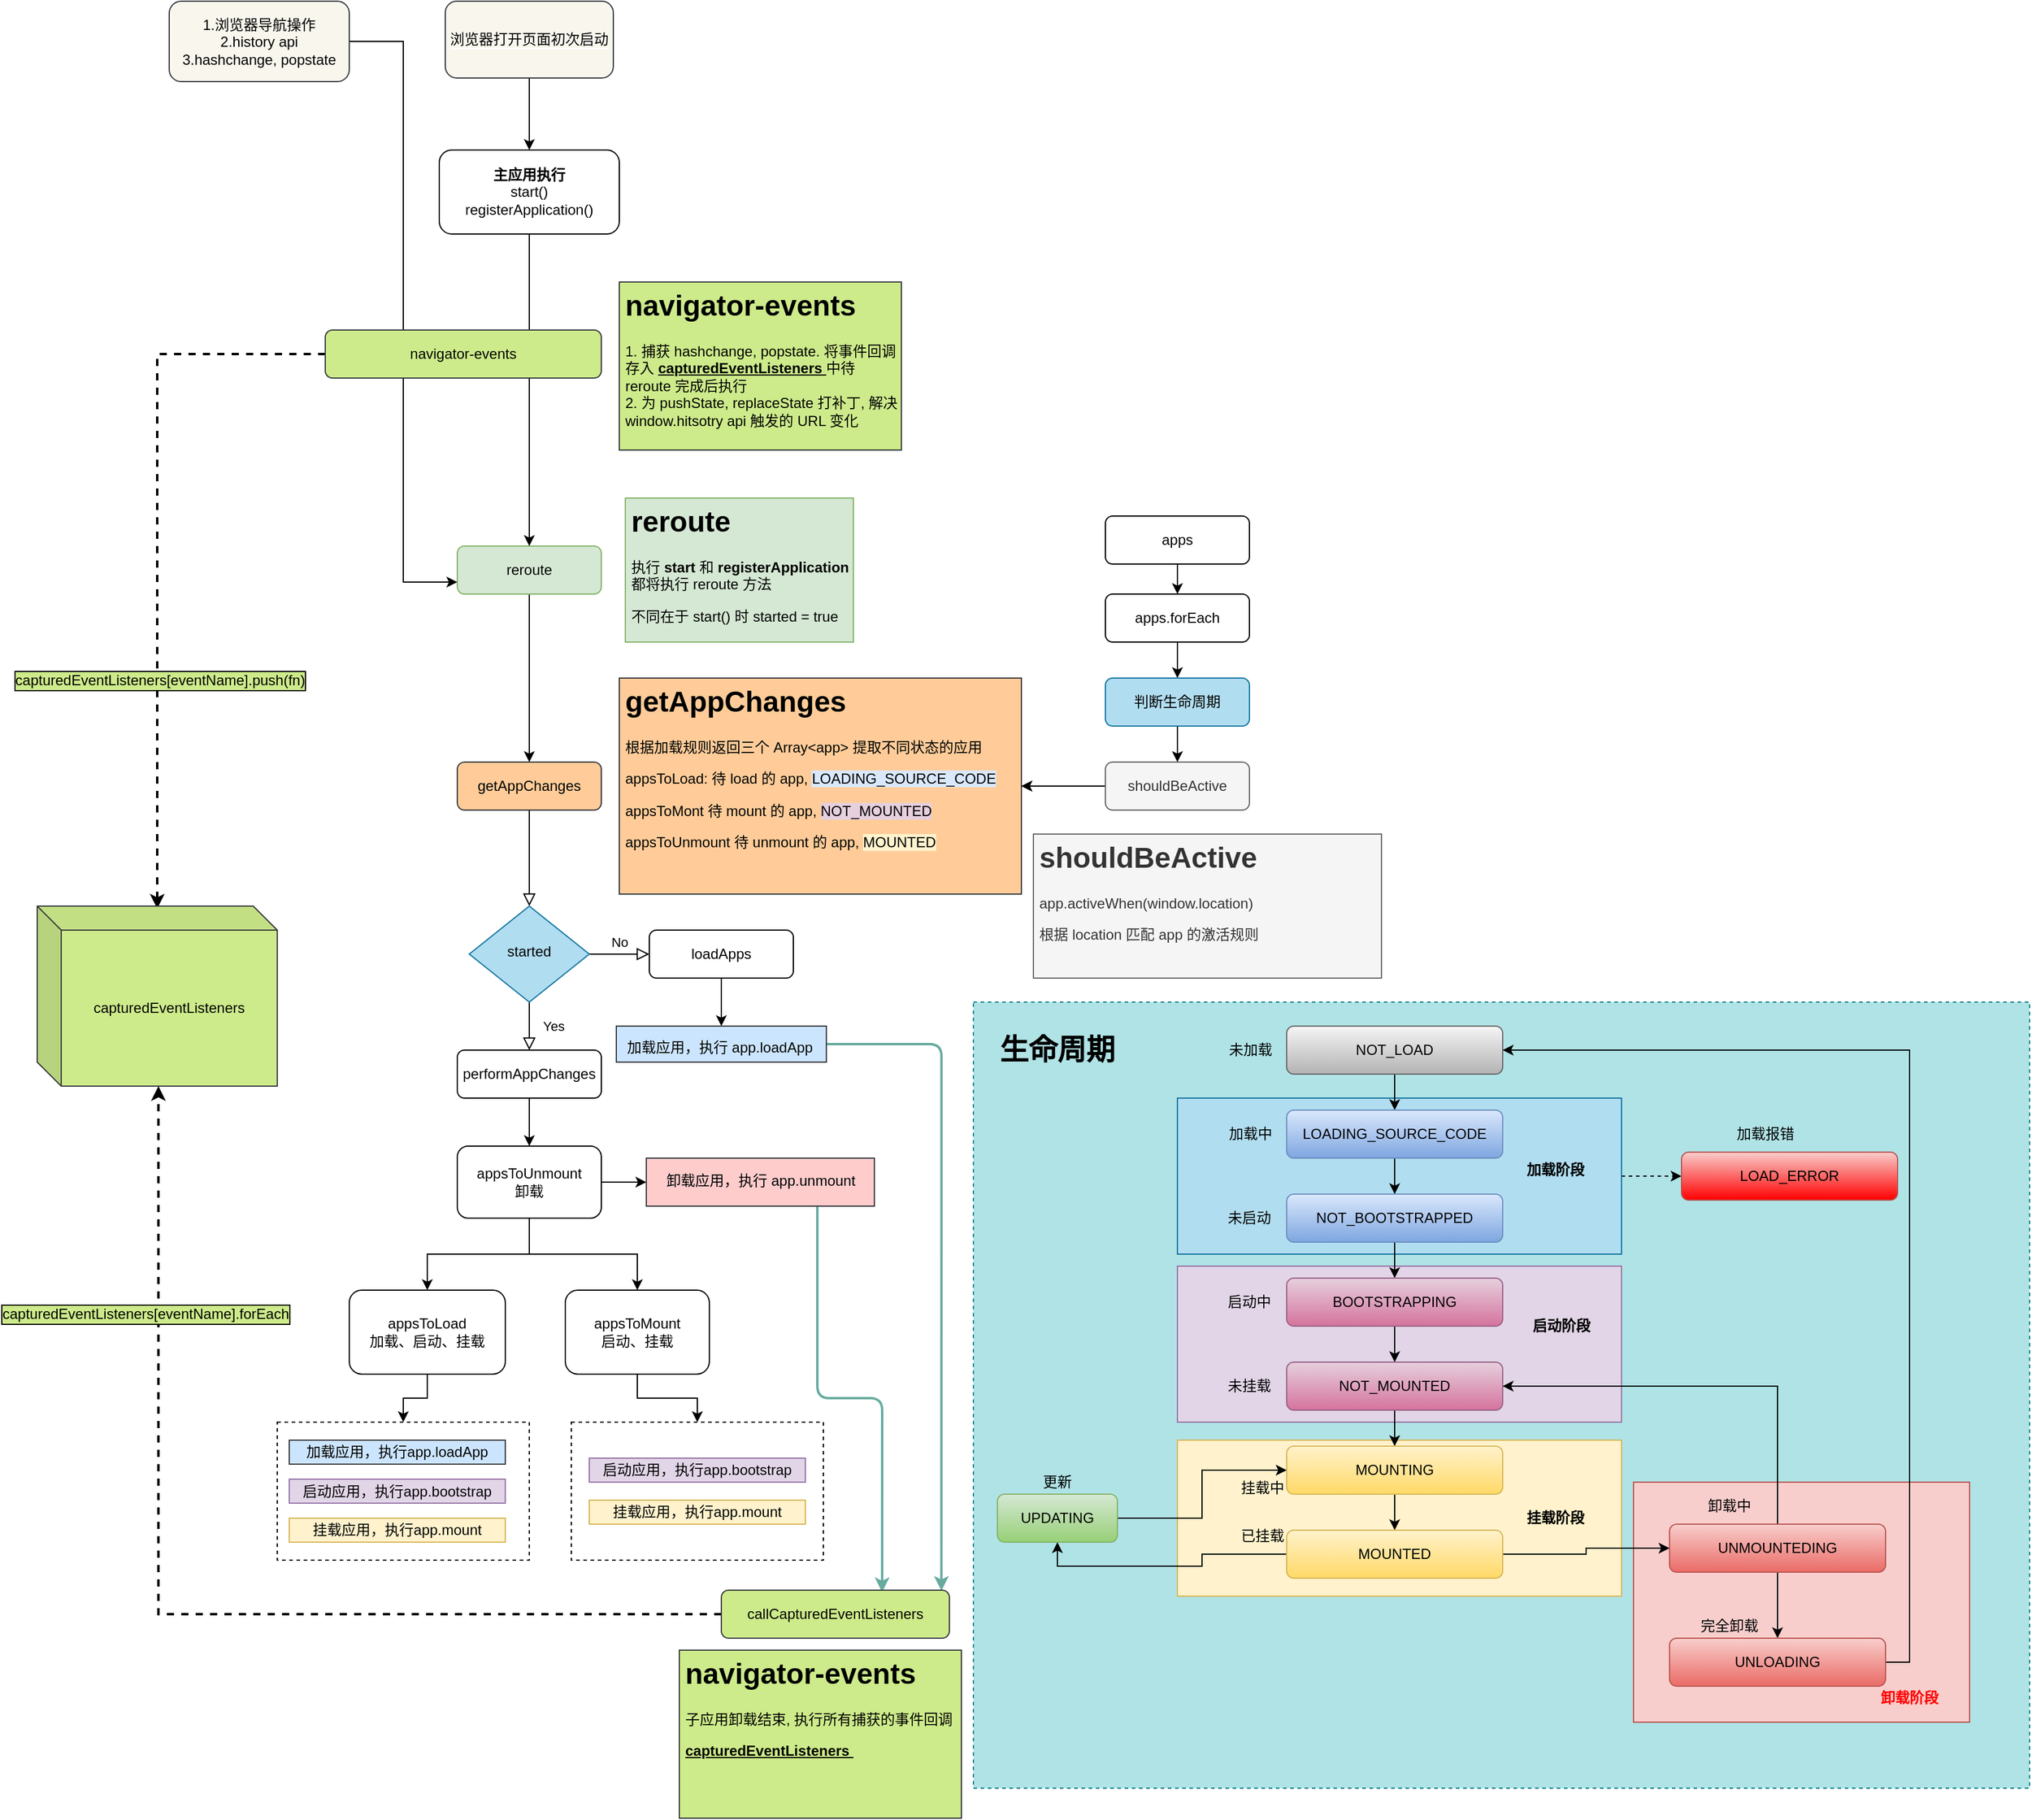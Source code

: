 <mxfile version="14.2.7" type="github">
  <diagram id="C5RBs43oDa-KdzZeNtuy" name="Page-1">
    <mxGraphModel dx="2605" dy="2122" grid="1" gridSize="10" guides="1" tooltips="1" connect="1" arrows="1" fold="1" page="1" pageScale="1" pageWidth="827" pageHeight="1169" math="0" shadow="0">
      <root>
        <mxCell id="WIyWlLk6GJQsqaUBKTNV-0" />
        <mxCell id="WIyWlLk6GJQsqaUBKTNV-1" parent="WIyWlLk6GJQsqaUBKTNV-0" />
        <mxCell id="CSW-Kpyo8-qw9y4_yese-203" value="" style="rounded=0;whiteSpace=wrap;html=1;dashed=1;labelBackgroundColor=#CDEB8B;fillColor=#b0e3e6;fontSize=12;align=center;strokeColor=#0e8088;" vertex="1" parent="WIyWlLk6GJQsqaUBKTNV-1">
          <mxGeometry x="590" y="250" width="880" height="655" as="geometry" />
        </mxCell>
        <mxCell id="WIyWlLk6GJQsqaUBKTNV-2" value="" style="rounded=0;html=1;jettySize=auto;orthogonalLoop=1;fontSize=11;endArrow=block;endFill=0;endSize=8;strokeWidth=1;shadow=0;labelBackgroundColor=none;edgeStyle=orthogonalEdgeStyle;" parent="WIyWlLk6GJQsqaUBKTNV-1" source="WIyWlLk6GJQsqaUBKTNV-3" target="WIyWlLk6GJQsqaUBKTNV-6" edge="1">
          <mxGeometry relative="1" as="geometry" />
        </mxCell>
        <mxCell id="WIyWlLk6GJQsqaUBKTNV-3" value="getAppChanges" style="rounded=1;whiteSpace=wrap;html=1;fontSize=12;glass=0;strokeWidth=1;shadow=0;fillColor=#ffcc99;strokeColor=#36393d;" parent="WIyWlLk6GJQsqaUBKTNV-1" vertex="1">
          <mxGeometry x="160" y="50" width="120" height="40" as="geometry" />
        </mxCell>
        <mxCell id="WIyWlLk6GJQsqaUBKTNV-4" value="Yes" style="rounded=0;html=1;jettySize=auto;orthogonalLoop=1;fontSize=11;endArrow=block;endFill=0;endSize=8;strokeWidth=1;shadow=0;labelBackgroundColor=none;edgeStyle=orthogonalEdgeStyle;" parent="WIyWlLk6GJQsqaUBKTNV-1" source="WIyWlLk6GJQsqaUBKTNV-6" edge="1">
          <mxGeometry y="20" relative="1" as="geometry">
            <mxPoint as="offset" />
            <mxPoint x="220" y="290" as="targetPoint" />
          </mxGeometry>
        </mxCell>
        <mxCell id="WIyWlLk6GJQsqaUBKTNV-5" value="No" style="edgeStyle=orthogonalEdgeStyle;rounded=0;html=1;jettySize=auto;orthogonalLoop=1;fontSize=11;endArrow=block;endFill=0;endSize=8;strokeWidth=1;shadow=0;labelBackgroundColor=none;" parent="WIyWlLk6GJQsqaUBKTNV-1" source="WIyWlLk6GJQsqaUBKTNV-6" target="WIyWlLk6GJQsqaUBKTNV-7" edge="1">
          <mxGeometry y="10" relative="1" as="geometry">
            <mxPoint as="offset" />
          </mxGeometry>
        </mxCell>
        <mxCell id="WIyWlLk6GJQsqaUBKTNV-6" value="started" style="rhombus;whiteSpace=wrap;html=1;shadow=0;fontFamily=Helvetica;fontSize=12;align=center;strokeWidth=1;spacing=6;spacingTop=-4;fillColor=#b1ddf0;strokeColor=#10739e;" parent="WIyWlLk6GJQsqaUBKTNV-1" vertex="1">
          <mxGeometry x="170" y="170" width="100" height="80" as="geometry" />
        </mxCell>
        <mxCell id="CSW-Kpyo8-qw9y4_yese-50" style="edgeStyle=orthogonalEdgeStyle;rounded=0;orthogonalLoop=1;jettySize=auto;html=1;" edge="1" parent="WIyWlLk6GJQsqaUBKTNV-1" source="WIyWlLk6GJQsqaUBKTNV-7" target="CSW-Kpyo8-qw9y4_yese-36">
          <mxGeometry relative="1" as="geometry" />
        </mxCell>
        <mxCell id="WIyWlLk6GJQsqaUBKTNV-7" value="loadApps" style="rounded=1;whiteSpace=wrap;html=1;fontSize=12;glass=0;strokeWidth=1;shadow=0;" parent="WIyWlLk6GJQsqaUBKTNV-1" vertex="1">
          <mxGeometry x="320" y="190" width="120" height="40" as="geometry" />
        </mxCell>
        <mxCell id="CSW-Kpyo8-qw9y4_yese-41" style="edgeStyle=orthogonalEdgeStyle;rounded=0;orthogonalLoop=1;jettySize=auto;html=1;entryX=0.5;entryY=0;entryDx=0;entryDy=0;" edge="1" parent="WIyWlLk6GJQsqaUBKTNV-1" source="WIyWlLk6GJQsqaUBKTNV-12" target="CSW-Kpyo8-qw9y4_yese-38">
          <mxGeometry relative="1" as="geometry" />
        </mxCell>
        <mxCell id="WIyWlLk6GJQsqaUBKTNV-12" value="performAppChanges" style="rounded=1;whiteSpace=wrap;html=1;fontSize=12;glass=0;strokeWidth=1;shadow=0;" parent="WIyWlLk6GJQsqaUBKTNV-1" vertex="1">
          <mxGeometry x="160" y="290" width="120" height="40" as="geometry" />
        </mxCell>
        <mxCell id="CSW-Kpyo8-qw9y4_yese-1" style="edgeStyle=orthogonalEdgeStyle;rounded=0;orthogonalLoop=1;jettySize=auto;html=1;entryX=0.5;entryY=0;entryDx=0;entryDy=0;" edge="1" parent="WIyWlLk6GJQsqaUBKTNV-1" source="CSW-Kpyo8-qw9y4_yese-0" target="WIyWlLk6GJQsqaUBKTNV-3">
          <mxGeometry relative="1" as="geometry" />
        </mxCell>
        <mxCell id="CSW-Kpyo8-qw9y4_yese-0" value="reroute" style="rounded=1;whiteSpace=wrap;html=1;fontSize=12;glass=0;strokeWidth=1;shadow=0;fillColor=#d5e8d4;strokeColor=#82b366;" vertex="1" parent="WIyWlLk6GJQsqaUBKTNV-1">
          <mxGeometry x="160" y="-130" width="120" height="40" as="geometry" />
        </mxCell>
        <mxCell id="CSW-Kpyo8-qw9y4_yese-4" style="edgeStyle=orthogonalEdgeStyle;rounded=0;orthogonalLoop=1;jettySize=auto;html=1;entryX=0.5;entryY=0;entryDx=0;entryDy=0;" edge="1" parent="WIyWlLk6GJQsqaUBKTNV-1" source="CSW-Kpyo8-qw9y4_yese-3" target="CSW-Kpyo8-qw9y4_yese-0">
          <mxGeometry relative="1" as="geometry" />
        </mxCell>
        <mxCell id="CSW-Kpyo8-qw9y4_yese-3" value="&lt;b&gt;主应用执行&lt;br&gt;&lt;/b&gt;start()&lt;br&gt;registerApplication()" style="rounded=1;whiteSpace=wrap;html=1;fontSize=12;glass=0;strokeWidth=1;shadow=0;" vertex="1" parent="WIyWlLk6GJQsqaUBKTNV-1">
          <mxGeometry x="145" y="-460" width="150" height="70" as="geometry" />
        </mxCell>
        <mxCell id="CSW-Kpyo8-qw9y4_yese-5" value="&lt;h1&gt;reroute&lt;/h1&gt;&lt;p&gt;执行 &lt;b&gt;start &lt;/b&gt;和 &lt;b&gt;registerApplication&lt;/b&gt;&lt;br&gt;都将执行 reroute 方法&lt;/p&gt;&lt;p&gt;不同在于 start() 时 started = true&lt;/p&gt;" style="text;html=1;strokeColor=#82b366;fillColor=#d5e8d4;spacing=5;spacingTop=-20;whiteSpace=wrap;overflow=hidden;rounded=0;" vertex="1" parent="WIyWlLk6GJQsqaUBKTNV-1">
          <mxGeometry x="300" y="-170" width="190" height="120" as="geometry" />
        </mxCell>
        <mxCell id="CSW-Kpyo8-qw9y4_yese-6" value="&lt;h1&gt;getAppChanges&lt;/h1&gt;&lt;p&gt;根据加载规则返回三个 Array&amp;lt;app&amp;gt; 提取不同状态的应用&lt;/p&gt;&lt;p&gt;appsToLoad: 待 load 的 app, &lt;span style=&quot;background-color: rgb(218 , 232 , 252)&quot;&gt;LOADING_SOURCE_CODE&lt;/span&gt;&lt;/p&gt;&lt;p&gt;appsToMont 待 mount 的 app, &lt;span style=&quot;background-color: rgb(230 , 208 , 222)&quot;&gt;NOT_MOUNTED&lt;/span&gt;&lt;/p&gt;&lt;p&gt;appsToUnmount 待 unmount 的 app, &lt;span style=&quot;background-color: rgb(255 , 242 , 204)&quot;&gt;MOUNTED&lt;/span&gt;&lt;/p&gt;&lt;p&gt;&lt;br&gt;&lt;/p&gt;" style="text;html=1;strokeColor=#36393d;fillColor=#ffcc99;spacing=5;spacingTop=-20;whiteSpace=wrap;overflow=hidden;rounded=0;" vertex="1" parent="WIyWlLk6GJQsqaUBKTNV-1">
          <mxGeometry x="295" y="-20" width="335" height="180" as="geometry" />
        </mxCell>
        <mxCell id="CSW-Kpyo8-qw9y4_yese-24" style="edgeStyle=orthogonalEdgeStyle;rounded=0;orthogonalLoop=1;jettySize=auto;html=1;entryX=1;entryY=0.5;entryDx=0;entryDy=0;" edge="1" parent="WIyWlLk6GJQsqaUBKTNV-1" source="CSW-Kpyo8-qw9y4_yese-17" target="CSW-Kpyo8-qw9y4_yese-6">
          <mxGeometry relative="1" as="geometry" />
        </mxCell>
        <mxCell id="CSW-Kpyo8-qw9y4_yese-26" style="edgeStyle=orthogonalEdgeStyle;rounded=0;orthogonalLoop=1;jettySize=auto;html=1;" edge="1" parent="WIyWlLk6GJQsqaUBKTNV-1" source="CSW-Kpyo8-qw9y4_yese-17" target="CSW-Kpyo8-qw9y4_yese-6">
          <mxGeometry relative="1" as="geometry" />
        </mxCell>
        <mxCell id="CSW-Kpyo8-qw9y4_yese-17" value="shouldBeActive" style="rounded=1;whiteSpace=wrap;html=1;fontSize=12;glass=0;strokeWidth=1;shadow=0;fillColor=#f5f5f5;strokeColor=#666666;fontColor=#333333;" vertex="1" parent="WIyWlLk6GJQsqaUBKTNV-1">
          <mxGeometry x="700" y="50" width="120" height="40" as="geometry" />
        </mxCell>
        <mxCell id="CSW-Kpyo8-qw9y4_yese-28" style="edgeStyle=orthogonalEdgeStyle;rounded=0;orthogonalLoop=1;jettySize=auto;html=1;" edge="1" parent="WIyWlLk6GJQsqaUBKTNV-1" source="CSW-Kpyo8-qw9y4_yese-18" target="CSW-Kpyo8-qw9y4_yese-27">
          <mxGeometry relative="1" as="geometry" />
        </mxCell>
        <mxCell id="CSW-Kpyo8-qw9y4_yese-18" value="apps.forEach" style="rounded=1;whiteSpace=wrap;html=1;fontSize=12;glass=0;strokeWidth=1;shadow=0;" vertex="1" parent="WIyWlLk6GJQsqaUBKTNV-1">
          <mxGeometry x="700" y="-90" width="120" height="40" as="geometry" />
        </mxCell>
        <mxCell id="CSW-Kpyo8-qw9y4_yese-20" style="edgeStyle=orthogonalEdgeStyle;rounded=0;orthogonalLoop=1;jettySize=auto;html=1;" edge="1" parent="WIyWlLk6GJQsqaUBKTNV-1" source="CSW-Kpyo8-qw9y4_yese-19" target="CSW-Kpyo8-qw9y4_yese-18">
          <mxGeometry relative="1" as="geometry" />
        </mxCell>
        <mxCell id="CSW-Kpyo8-qw9y4_yese-19" value="apps" style="rounded=1;whiteSpace=wrap;html=1;fontSize=12;glass=0;strokeWidth=1;shadow=0;" vertex="1" parent="WIyWlLk6GJQsqaUBKTNV-1">
          <mxGeometry x="700" y="-155" width="120" height="40" as="geometry" />
        </mxCell>
        <mxCell id="CSW-Kpyo8-qw9y4_yese-25" value="&lt;h1&gt;shouldBeActive&lt;/h1&gt;&lt;p&gt;app.activeWhen(window.location)&lt;/p&gt;&lt;p&gt;根据 location 匹配 app 的激活规则&lt;/p&gt;" style="text;html=1;strokeColor=#666666;fillColor=#f5f5f5;spacing=5;spacingTop=-20;whiteSpace=wrap;overflow=hidden;rounded=0;fontColor=#333333;" vertex="1" parent="WIyWlLk6GJQsqaUBKTNV-1">
          <mxGeometry x="640" y="110" width="290" height="120" as="geometry" />
        </mxCell>
        <mxCell id="CSW-Kpyo8-qw9y4_yese-29" style="edgeStyle=orthogonalEdgeStyle;rounded=0;orthogonalLoop=1;jettySize=auto;html=1;entryX=0.5;entryY=0;entryDx=0;entryDy=0;" edge="1" parent="WIyWlLk6GJQsqaUBKTNV-1" source="CSW-Kpyo8-qw9y4_yese-27" target="CSW-Kpyo8-qw9y4_yese-17">
          <mxGeometry relative="1" as="geometry" />
        </mxCell>
        <mxCell id="CSW-Kpyo8-qw9y4_yese-27" value="判断生命周期" style="rounded=1;whiteSpace=wrap;html=1;fontSize=12;glass=0;strokeWidth=1;shadow=0;fillColor=#b1ddf0;strokeColor=#10739e;" vertex="1" parent="WIyWlLk6GJQsqaUBKTNV-1">
          <mxGeometry x="700" y="-20" width="120" height="40" as="geometry" />
        </mxCell>
        <mxCell id="CSW-Kpyo8-qw9y4_yese-215" style="edgeStyle=orthogonalEdgeStyle;rounded=1;orthogonalLoop=1;jettySize=auto;html=1;exitX=1;exitY=0.5;exitDx=0;exitDy=0;entryX=0.965;entryY=0.014;entryDx=0;entryDy=0;entryPerimeter=0;startArrow=none;startFill=0;strokeColor=#67AB9F;strokeWidth=2;fontSize=24;fontColor=#000000;" edge="1" parent="WIyWlLk6GJQsqaUBKTNV-1" source="CSW-Kpyo8-qw9y4_yese-36" target="CSW-Kpyo8-qw9y4_yese-126">
          <mxGeometry relative="1" as="geometry" />
        </mxCell>
        <mxCell id="CSW-Kpyo8-qw9y4_yese-36" value="加载应用，执行 app.loadApp &lt;br&gt;" style="text;strokeColor=#36393d;spacing=5;spacingTop=-20;overflow=hidden;rounded=0;verticalAlign=bottom;align=center;html=1;whiteSpace=wrap;labelBorderColor=none;fillColor=#cce5ff;" vertex="1" parent="WIyWlLk6GJQsqaUBKTNV-1">
          <mxGeometry x="292.5" y="270" width="175" height="30" as="geometry" />
        </mxCell>
        <mxCell id="CSW-Kpyo8-qw9y4_yese-42" style="edgeStyle=orthogonalEdgeStyle;rounded=0;orthogonalLoop=1;jettySize=auto;html=1;entryX=0.5;entryY=0;entryDx=0;entryDy=0;" edge="1" parent="WIyWlLk6GJQsqaUBKTNV-1" source="CSW-Kpyo8-qw9y4_yese-38" target="CSW-Kpyo8-qw9y4_yese-39">
          <mxGeometry relative="1" as="geometry" />
        </mxCell>
        <mxCell id="CSW-Kpyo8-qw9y4_yese-45" style="edgeStyle=orthogonalEdgeStyle;rounded=0;orthogonalLoop=1;jettySize=auto;html=1;entryX=0.5;entryY=0;entryDx=0;entryDy=0;" edge="1" parent="WIyWlLk6GJQsqaUBKTNV-1" source="CSW-Kpyo8-qw9y4_yese-38" target="CSW-Kpyo8-qw9y4_yese-40">
          <mxGeometry relative="1" as="geometry" />
        </mxCell>
        <mxCell id="CSW-Kpyo8-qw9y4_yese-53" style="edgeStyle=orthogonalEdgeStyle;rounded=0;orthogonalLoop=1;jettySize=auto;html=1;entryX=0;entryY=0.5;entryDx=0;entryDy=0;" edge="1" parent="WIyWlLk6GJQsqaUBKTNV-1" source="CSW-Kpyo8-qw9y4_yese-38" target="CSW-Kpyo8-qw9y4_yese-52">
          <mxGeometry relative="1" as="geometry" />
        </mxCell>
        <mxCell id="CSW-Kpyo8-qw9y4_yese-38" value="appsToUnmount&lt;br&gt;卸载" style="rounded=1;whiteSpace=wrap;html=1;fontSize=12;glass=0;strokeWidth=1;shadow=0;" vertex="1" parent="WIyWlLk6GJQsqaUBKTNV-1">
          <mxGeometry x="160" y="370" width="120" height="60" as="geometry" />
        </mxCell>
        <mxCell id="CSW-Kpyo8-qw9y4_yese-48" style="edgeStyle=orthogonalEdgeStyle;rounded=0;orthogonalLoop=1;jettySize=auto;html=1;entryX=0.5;entryY=0;entryDx=0;entryDy=0;" edge="1" parent="WIyWlLk6GJQsqaUBKTNV-1" source="CSW-Kpyo8-qw9y4_yese-39" target="CSW-Kpyo8-qw9y4_yese-46">
          <mxGeometry relative="1" as="geometry" />
        </mxCell>
        <mxCell id="CSW-Kpyo8-qw9y4_yese-39" value="appsToLoad &lt;br&gt;加载、启动、挂载" style="rounded=1;whiteSpace=wrap;html=1;fontSize=12;glass=0;strokeWidth=1;shadow=0;" vertex="1" parent="WIyWlLk6GJQsqaUBKTNV-1">
          <mxGeometry x="70" y="490" width="130" height="70" as="geometry" />
        </mxCell>
        <mxCell id="CSW-Kpyo8-qw9y4_yese-49" style="edgeStyle=orthogonalEdgeStyle;rounded=0;orthogonalLoop=1;jettySize=auto;html=1;entryX=0.5;entryY=0;entryDx=0;entryDy=0;" edge="1" parent="WIyWlLk6GJQsqaUBKTNV-1" source="CSW-Kpyo8-qw9y4_yese-40" target="CSW-Kpyo8-qw9y4_yese-47">
          <mxGeometry relative="1" as="geometry" />
        </mxCell>
        <mxCell id="CSW-Kpyo8-qw9y4_yese-40" value="appsToMount&lt;br&gt;启动、挂载" style="rounded=1;whiteSpace=wrap;html=1;fontSize=12;glass=0;strokeWidth=1;shadow=0;" vertex="1" parent="WIyWlLk6GJQsqaUBKTNV-1">
          <mxGeometry x="250" y="490" width="120" height="70" as="geometry" />
        </mxCell>
        <mxCell id="CSW-Kpyo8-qw9y4_yese-46" value="" style="rounded=0;whiteSpace=wrap;html=1;align=center;dashed=1;" vertex="1" parent="WIyWlLk6GJQsqaUBKTNV-1">
          <mxGeometry x="10" y="600" width="210" height="115" as="geometry" />
        </mxCell>
        <mxCell id="CSW-Kpyo8-qw9y4_yese-47" value="&lt;br&gt;" style="rounded=0;whiteSpace=wrap;html=1;align=center;dashed=1;" vertex="1" parent="WIyWlLk6GJQsqaUBKTNV-1">
          <mxGeometry x="255" y="600" width="210" height="115" as="geometry" />
        </mxCell>
        <mxCell id="CSW-Kpyo8-qw9y4_yese-216" style="edgeStyle=orthogonalEdgeStyle;rounded=1;orthogonalLoop=1;jettySize=auto;html=1;exitX=0.75;exitY=1;exitDx=0;exitDy=0;entryX=0.705;entryY=0.041;entryDx=0;entryDy=0;entryPerimeter=0;startArrow=none;startFill=0;strokeColor=#67AB9F;strokeWidth=2;fontSize=24;fontColor=#000000;" edge="1" parent="WIyWlLk6GJQsqaUBKTNV-1" source="CSW-Kpyo8-qw9y4_yese-52" target="CSW-Kpyo8-qw9y4_yese-126">
          <mxGeometry relative="1" as="geometry" />
        </mxCell>
        <mxCell id="CSW-Kpyo8-qw9y4_yese-52" value="&lt;h1&gt;&lt;span style=&quot;font-size: 12px ; font-weight: normal&quot;&gt;卸载应用，执行 app.unmount&lt;/span&gt;&lt;/h1&gt;" style="text;html=1;strokeColor=#36393d;fillColor=#ffcccc;spacing=5;spacingTop=-20;whiteSpace=wrap;overflow=hidden;rounded=0;verticalAlign=bottom;align=center;" vertex="1" parent="WIyWlLk6GJQsqaUBKTNV-1">
          <mxGeometry x="317.5" y="380" width="190" height="40" as="geometry" />
        </mxCell>
        <mxCell id="CSW-Kpyo8-qw9y4_yese-125" value="&lt;h1&gt;navigator-events&lt;/h1&gt;&lt;p&gt;1. 捕获 hashchange, popstate. 将事件回调存入 &lt;b&gt;&lt;u&gt;capturedEventListeners &lt;/u&gt;&lt;/b&gt;中待 reroute 完成后执行&lt;br&gt;2. 为 pushState, replaceState 打补丁, 解决 window.hitsotry api 触发的 URL 变化&lt;/p&gt;" style="text;html=1;strokeColor=#36393d;fillColor=#cdeb8b;spacing=5;spacingTop=-20;whiteSpace=wrap;overflow=hidden;rounded=0;" vertex="1" parent="WIyWlLk6GJQsqaUBKTNV-1">
          <mxGeometry x="295" y="-350" width="235" height="140" as="geometry" />
        </mxCell>
        <mxCell id="CSW-Kpyo8-qw9y4_yese-136" style="edgeStyle=orthogonalEdgeStyle;rounded=0;orthogonalLoop=1;jettySize=auto;html=1;entryX=0.505;entryY=1;entryDx=0;entryDy=0;entryPerimeter=0;fontColor=#FF9933;dashed=1;strokeWidth=2;" edge="1" parent="WIyWlLk6GJQsqaUBKTNV-1" source="CSW-Kpyo8-qw9y4_yese-126" target="CSW-Kpyo8-qw9y4_yese-134">
          <mxGeometry relative="1" as="geometry" />
        </mxCell>
        <mxCell id="CSW-Kpyo8-qw9y4_yese-141" value="forEach&amp;nbsp;" style="edgeLabel;html=1;align=center;verticalAlign=middle;resizable=0;points=[];noLabel=1;fontColor=none;" vertex="1" connectable="0" parent="CSW-Kpyo8-qw9y4_yese-136">
          <mxGeometry x="0.354" y="1" relative="1" as="geometry">
            <mxPoint as="offset" />
          </mxGeometry>
        </mxCell>
        <mxCell id="CSW-Kpyo8-qw9y4_yese-144" value="capturedEventListeners[eventName].forEach" style="edgeLabel;html=1;align=center;verticalAlign=middle;resizable=0;points=[];fontColor=none;fontSize=12;labelBackgroundColor=#CDEB8B;labelBorderColor=#000000;" vertex="1" connectable="0" parent="CSW-Kpyo8-qw9y4_yese-136">
          <mxGeometry x="0.409" y="-1" relative="1" as="geometry">
            <mxPoint x="-12.03" y="-78.47" as="offset" />
          </mxGeometry>
        </mxCell>
        <mxCell id="CSW-Kpyo8-qw9y4_yese-126" value="callCapturedEventListeners" style="rounded=1;whiteSpace=wrap;html=1;fontSize=12;glass=0;strokeWidth=1;shadow=0;fillColor=#cdeb8b;strokeColor=#36393d;" vertex="1" parent="WIyWlLk6GJQsqaUBKTNV-1">
          <mxGeometry x="380" y="740" width="190" height="40" as="geometry" />
        </mxCell>
        <mxCell id="CSW-Kpyo8-qw9y4_yese-133" style="edgeStyle=orthogonalEdgeStyle;rounded=0;orthogonalLoop=1;jettySize=auto;html=1;entryX=0.5;entryY=0;entryDx=0;entryDy=0;fontColor=#FF9933;" edge="1" parent="WIyWlLk6GJQsqaUBKTNV-1" source="CSW-Kpyo8-qw9y4_yese-129" target="CSW-Kpyo8-qw9y4_yese-3">
          <mxGeometry relative="1" as="geometry" />
        </mxCell>
        <mxCell id="CSW-Kpyo8-qw9y4_yese-129" value="&lt;font color=&quot;#000000&quot; style=&quot;background-color: rgb(249 , 247 , 237)&quot;&gt;浏览器打开页面初次启动&lt;/font&gt;" style="rounded=1;whiteSpace=wrap;html=1;labelBackgroundColor=#ffffff;align=center;fillColor=#f9f7ed;strokeColor=#36393d;" vertex="1" parent="WIyWlLk6GJQsqaUBKTNV-1">
          <mxGeometry x="150" y="-584" width="140" height="64" as="geometry" />
        </mxCell>
        <mxCell id="CSW-Kpyo8-qw9y4_yese-132" style="edgeStyle=orthogonalEdgeStyle;rounded=0;orthogonalLoop=1;jettySize=auto;html=1;entryX=0;entryY=0.75;entryDx=0;entryDy=0;fontColor=#FF9933;" edge="1" parent="WIyWlLk6GJQsqaUBKTNV-1" source="CSW-Kpyo8-qw9y4_yese-130" target="CSW-Kpyo8-qw9y4_yese-0">
          <mxGeometry relative="1" as="geometry" />
        </mxCell>
        <mxCell id="CSW-Kpyo8-qw9y4_yese-130" value="&lt;div style=&quot;&quot;&gt;&lt;span style=&quot;&quot;&gt;1.浏览器导航操作&lt;/span&gt;&lt;/div&gt;&lt;font color=&quot;#000000&quot;&gt;&lt;div style=&quot;&quot;&gt;&lt;span style=&quot;&quot;&gt;2.history api&lt;/span&gt;&lt;/div&gt;&lt;span style=&quot;&quot;&gt;&lt;div style=&quot;&quot;&gt;3.hashchange, popstate&lt;/div&gt;&lt;/span&gt;&lt;/font&gt;" style="rounded=1;whiteSpace=wrap;html=1;labelBackgroundColor=none;align=center;strokeColor=#36393d;fillColor=#F9F7ED;" vertex="1" parent="WIyWlLk6GJQsqaUBKTNV-1">
          <mxGeometry x="-80" y="-584" width="150" height="67" as="geometry" />
        </mxCell>
        <mxCell id="CSW-Kpyo8-qw9y4_yese-131" value="&lt;h1&gt;navigator-events&lt;/h1&gt;&lt;p&gt;子应用卸载&lt;span&gt;结束, 执行所有捕获的事件回调&lt;/span&gt;&lt;/p&gt;&lt;u style=&quot;font-weight: bold&quot;&gt;capturedEventListeners&amp;nbsp;&lt;/u&gt;" style="text;html=1;strokeColor=#36393d;fillColor=#cdeb8b;spacing=5;spacingTop=-20;whiteSpace=wrap;overflow=hidden;rounded=0;" vertex="1" parent="WIyWlLk6GJQsqaUBKTNV-1">
          <mxGeometry x="345" y="790" width="235" height="140" as="geometry" />
        </mxCell>
        <mxCell id="CSW-Kpyo8-qw9y4_yese-135" style="edgeStyle=orthogonalEdgeStyle;rounded=0;orthogonalLoop=1;jettySize=auto;html=1;entryX=0.5;entryY=0.014;entryDx=0;entryDy=0;entryPerimeter=0;fontColor=#FF9933;dashed=1;strokeWidth=2;" edge="1" parent="WIyWlLk6GJQsqaUBKTNV-1" source="CSW-Kpyo8-qw9y4_yese-123" target="CSW-Kpyo8-qw9y4_yese-134">
          <mxGeometry relative="1" as="geometry" />
        </mxCell>
        <mxCell id="CSW-Kpyo8-qw9y4_yese-145" value="capturedEventListeners[eventName].push(fn)" style="edgeLabel;html=1;align=center;verticalAlign=middle;resizable=0;points=[];fontColor=none;fontSize=12;labelBackgroundColor=#CDEB8B;labelBorderColor=#000000;" vertex="1" connectable="0" parent="CSW-Kpyo8-qw9y4_yese-135">
          <mxGeometry x="0.368" y="2" relative="1" as="geometry">
            <mxPoint as="offset" />
          </mxGeometry>
        </mxCell>
        <mxCell id="CSW-Kpyo8-qw9y4_yese-123" value="navigator-events" style="rounded=1;whiteSpace=wrap;html=1;fontSize=12;glass=0;strokeWidth=1;shadow=0;fillColor=#cdeb8b;strokeColor=#36393d;" vertex="1" parent="WIyWlLk6GJQsqaUBKTNV-1">
          <mxGeometry x="50" y="-310" width="230" height="40" as="geometry" />
        </mxCell>
        <mxCell id="CSW-Kpyo8-qw9y4_yese-134" value="capturedEventListeners" style="shape=cube;whiteSpace=wrap;html=1;boundedLbl=1;backgroundOutline=1;darkOpacity=0.05;darkOpacity2=0.1;labelBackgroundColor=none;align=center;fillColor=#cdeb8b;strokeColor=#36393d;" vertex="1" parent="WIyWlLk6GJQsqaUBKTNV-1">
          <mxGeometry x="-190" y="170" width="200" height="150" as="geometry" />
        </mxCell>
        <mxCell id="CSW-Kpyo8-qw9y4_yese-147" value="" style="rounded=0;whiteSpace=wrap;html=1;align=left;fillColor=#f8cecc;strokeColor=#b85450;" vertex="1" parent="WIyWlLk6GJQsqaUBKTNV-1">
          <mxGeometry x="1140" y="650" width="280" height="200" as="geometry" />
        </mxCell>
        <mxCell id="CSW-Kpyo8-qw9y4_yese-148" value="" style="rounded=0;whiteSpace=wrap;html=1;align=left;fillColor=#fff2cc;strokeColor=#d6b656;" vertex="1" parent="WIyWlLk6GJQsqaUBKTNV-1">
          <mxGeometry x="760" y="615" width="370" height="130" as="geometry" />
        </mxCell>
        <mxCell id="CSW-Kpyo8-qw9y4_yese-149" value="" style="rounded=0;whiteSpace=wrap;html=1;align=left;fillColor=#e1d5e7;strokeColor=#9673a6;" vertex="1" parent="WIyWlLk6GJQsqaUBKTNV-1">
          <mxGeometry x="760" y="470" width="370" height="130" as="geometry" />
        </mxCell>
        <mxCell id="CSW-Kpyo8-qw9y4_yese-150" style="edgeStyle=orthogonalEdgeStyle;rounded=0;orthogonalLoop=1;jettySize=auto;html=1;exitX=1;exitY=0.5;exitDx=0;exitDy=0;dashed=1;" edge="1" parent="WIyWlLk6GJQsqaUBKTNV-1" source="CSW-Kpyo8-qw9y4_yese-151" target="CSW-Kpyo8-qw9y4_yese-188">
          <mxGeometry relative="1" as="geometry" />
        </mxCell>
        <mxCell id="CSW-Kpyo8-qw9y4_yese-151" value="" style="rounded=0;whiteSpace=wrap;html=1;align=left;fillColor=#b1ddf0;strokeColor=#10739e;" vertex="1" parent="WIyWlLk6GJQsqaUBKTNV-1">
          <mxGeometry x="760" y="330" width="370" height="130" as="geometry" />
        </mxCell>
        <mxCell id="CSW-Kpyo8-qw9y4_yese-152" style="edgeStyle=orthogonalEdgeStyle;rounded=0;orthogonalLoop=1;jettySize=auto;html=1;" edge="1" parent="WIyWlLk6GJQsqaUBKTNV-1" source="CSW-Kpyo8-qw9y4_yese-153" target="CSW-Kpyo8-qw9y4_yese-155">
          <mxGeometry relative="1" as="geometry" />
        </mxCell>
        <mxCell id="CSW-Kpyo8-qw9y4_yese-153" value="NOT_LOAD" style="rounded=1;whiteSpace=wrap;html=1;align=center;gradientColor=#b3b3b3;fillColor=#f5f5f5;strokeColor=#666666;" vertex="1" parent="WIyWlLk6GJQsqaUBKTNV-1">
          <mxGeometry x="851" y="270" width="180" height="40" as="geometry" />
        </mxCell>
        <mxCell id="CSW-Kpyo8-qw9y4_yese-154" style="edgeStyle=orthogonalEdgeStyle;rounded=0;orthogonalLoop=1;jettySize=auto;html=1;" edge="1" parent="WIyWlLk6GJQsqaUBKTNV-1" source="CSW-Kpyo8-qw9y4_yese-155" target="CSW-Kpyo8-qw9y4_yese-157">
          <mxGeometry relative="1" as="geometry" />
        </mxCell>
        <mxCell id="CSW-Kpyo8-qw9y4_yese-155" value="LOADING_SOURCE_CODE" style="rounded=1;whiteSpace=wrap;html=1;align=center;gradientColor=#7ea6e0;fillColor=#dae8fc;strokeColor=#6c8ebf;" vertex="1" parent="WIyWlLk6GJQsqaUBKTNV-1">
          <mxGeometry x="851" y="340" width="180" height="40" as="geometry" />
        </mxCell>
        <mxCell id="CSW-Kpyo8-qw9y4_yese-156" style="edgeStyle=orthogonalEdgeStyle;rounded=0;orthogonalLoop=1;jettySize=auto;html=1;entryX=0.5;entryY=0;entryDx=0;entryDy=0;" edge="1" parent="WIyWlLk6GJQsqaUBKTNV-1" source="CSW-Kpyo8-qw9y4_yese-157" target="CSW-Kpyo8-qw9y4_yese-159">
          <mxGeometry relative="1" as="geometry" />
        </mxCell>
        <mxCell id="CSW-Kpyo8-qw9y4_yese-157" value="NOT_BOOTSTRAPPED" style="rounded=1;whiteSpace=wrap;html=1;align=center;gradientColor=#7ea6e0;fillColor=#dae8fc;strokeColor=#6c8ebf;" vertex="1" parent="WIyWlLk6GJQsqaUBKTNV-1">
          <mxGeometry x="851" y="410" width="180" height="40" as="geometry" />
        </mxCell>
        <mxCell id="CSW-Kpyo8-qw9y4_yese-158" style="edgeStyle=orthogonalEdgeStyle;rounded=0;orthogonalLoop=1;jettySize=auto;html=1;entryX=0.5;entryY=0;entryDx=0;entryDy=0;" edge="1" parent="WIyWlLk6GJQsqaUBKTNV-1" source="CSW-Kpyo8-qw9y4_yese-159" target="CSW-Kpyo8-qw9y4_yese-161">
          <mxGeometry relative="1" as="geometry" />
        </mxCell>
        <mxCell id="CSW-Kpyo8-qw9y4_yese-159" value="BOOTSTRAPPING" style="rounded=1;whiteSpace=wrap;html=1;align=center;gradientColor=#d5739d;fillColor=#e6d0de;strokeColor=#996185;" vertex="1" parent="WIyWlLk6GJQsqaUBKTNV-1">
          <mxGeometry x="851" y="480" width="180" height="40" as="geometry" />
        </mxCell>
        <mxCell id="CSW-Kpyo8-qw9y4_yese-160" style="edgeStyle=orthogonalEdgeStyle;rounded=0;orthogonalLoop=1;jettySize=auto;html=1;entryX=0.5;entryY=0;entryDx=0;entryDy=0;" edge="1" parent="WIyWlLk6GJQsqaUBKTNV-1" source="CSW-Kpyo8-qw9y4_yese-161" target="CSW-Kpyo8-qw9y4_yese-163">
          <mxGeometry relative="1" as="geometry" />
        </mxCell>
        <mxCell id="CSW-Kpyo8-qw9y4_yese-161" value="NOT_MOUNTED" style="rounded=1;whiteSpace=wrap;html=1;align=center;gradientColor=#d5739d;fillColor=#e6d0de;strokeColor=#996185;" vertex="1" parent="WIyWlLk6GJQsqaUBKTNV-1">
          <mxGeometry x="851" y="550" width="180" height="40" as="geometry" />
        </mxCell>
        <mxCell id="CSW-Kpyo8-qw9y4_yese-162" style="edgeStyle=orthogonalEdgeStyle;rounded=0;orthogonalLoop=1;jettySize=auto;html=1;entryX=0.5;entryY=0;entryDx=0;entryDy=0;" edge="1" parent="WIyWlLk6GJQsqaUBKTNV-1" source="CSW-Kpyo8-qw9y4_yese-163" target="CSW-Kpyo8-qw9y4_yese-166">
          <mxGeometry relative="1" as="geometry" />
        </mxCell>
        <mxCell id="CSW-Kpyo8-qw9y4_yese-163" value="MOUNTING" style="rounded=1;whiteSpace=wrap;html=1;align=center;gradientColor=#ffd966;strokeColor=#d6b656;fillColor=#FFF2CC;" vertex="1" parent="WIyWlLk6GJQsqaUBKTNV-1">
          <mxGeometry x="851" y="620" width="180" height="40" as="geometry" />
        </mxCell>
        <mxCell id="CSW-Kpyo8-qw9y4_yese-164" style="edgeStyle=orthogonalEdgeStyle;rounded=0;orthogonalLoop=1;jettySize=auto;html=1;entryX=0.5;entryY=1;entryDx=0;entryDy=0;" edge="1" parent="WIyWlLk6GJQsqaUBKTNV-1" source="CSW-Kpyo8-qw9y4_yese-166" target="CSW-Kpyo8-qw9y4_yese-173">
          <mxGeometry relative="1" as="geometry" />
        </mxCell>
        <mxCell id="CSW-Kpyo8-qw9y4_yese-165" style="edgeStyle=orthogonalEdgeStyle;rounded=0;orthogonalLoop=1;jettySize=auto;html=1;entryX=0;entryY=0.5;entryDx=0;entryDy=0;" edge="1" parent="WIyWlLk6GJQsqaUBKTNV-1" source="CSW-Kpyo8-qw9y4_yese-166" target="CSW-Kpyo8-qw9y4_yese-169">
          <mxGeometry relative="1" as="geometry" />
        </mxCell>
        <mxCell id="CSW-Kpyo8-qw9y4_yese-166" value="MOUNTED" style="rounded=1;whiteSpace=wrap;html=1;align=center;gradientColor=#ffd966;fillColor=#fff2cc;strokeColor=#d6b656;" vertex="1" parent="WIyWlLk6GJQsqaUBKTNV-1">
          <mxGeometry x="851" y="690" width="180" height="40" as="geometry" />
        </mxCell>
        <mxCell id="CSW-Kpyo8-qw9y4_yese-167" style="edgeStyle=orthogonalEdgeStyle;rounded=0;orthogonalLoop=1;jettySize=auto;html=1;" edge="1" parent="WIyWlLk6GJQsqaUBKTNV-1" source="CSW-Kpyo8-qw9y4_yese-169" target="CSW-Kpyo8-qw9y4_yese-171">
          <mxGeometry relative="1" as="geometry" />
        </mxCell>
        <mxCell id="CSW-Kpyo8-qw9y4_yese-168" style="edgeStyle=orthogonalEdgeStyle;rounded=0;orthogonalLoop=1;jettySize=auto;html=1;exitX=0.5;exitY=0;exitDx=0;exitDy=0;entryX=1;entryY=0.5;entryDx=0;entryDy=0;" edge="1" parent="WIyWlLk6GJQsqaUBKTNV-1" source="CSW-Kpyo8-qw9y4_yese-169" target="CSW-Kpyo8-qw9y4_yese-161">
          <mxGeometry relative="1" as="geometry" />
        </mxCell>
        <mxCell id="CSW-Kpyo8-qw9y4_yese-169" value="UNMOUNTEDING" style="rounded=1;whiteSpace=wrap;html=1;align=center;gradientColor=#ea6b66;fillColor=#f8cecc;strokeColor=#b85450;" vertex="1" parent="WIyWlLk6GJQsqaUBKTNV-1">
          <mxGeometry x="1170" y="685" width="180" height="40" as="geometry" />
        </mxCell>
        <mxCell id="CSW-Kpyo8-qw9y4_yese-170" style="edgeStyle=orthogonalEdgeStyle;rounded=0;orthogonalLoop=1;jettySize=auto;html=1;exitX=1;exitY=0.5;exitDx=0;exitDy=0;entryX=1;entryY=0.5;entryDx=0;entryDy=0;" edge="1" parent="WIyWlLk6GJQsqaUBKTNV-1" source="CSW-Kpyo8-qw9y4_yese-171" target="CSW-Kpyo8-qw9y4_yese-153">
          <mxGeometry relative="1" as="geometry" />
        </mxCell>
        <mxCell id="CSW-Kpyo8-qw9y4_yese-171" value="UNLOADING" style="rounded=1;whiteSpace=wrap;html=1;align=center;gradientColor=#ea6b66;fillColor=#f8cecc;strokeColor=#b85450;" vertex="1" parent="WIyWlLk6GJQsqaUBKTNV-1">
          <mxGeometry x="1170" y="780" width="180" height="40" as="geometry" />
        </mxCell>
        <mxCell id="CSW-Kpyo8-qw9y4_yese-172" style="edgeStyle=orthogonalEdgeStyle;rounded=0;orthogonalLoop=1;jettySize=auto;html=1;" edge="1" parent="WIyWlLk6GJQsqaUBKTNV-1" source="CSW-Kpyo8-qw9y4_yese-173" target="CSW-Kpyo8-qw9y4_yese-163">
          <mxGeometry relative="1" as="geometry" />
        </mxCell>
        <mxCell id="CSW-Kpyo8-qw9y4_yese-173" value="UPDATING" style="rounded=1;whiteSpace=wrap;html=1;align=center;gradientColor=#97d077;fillColor=#d5e8d4;strokeColor=#82b366;" vertex="1" parent="WIyWlLk6GJQsqaUBKTNV-1">
          <mxGeometry x="610" y="660" width="100" height="40" as="geometry" />
        </mxCell>
        <mxCell id="CSW-Kpyo8-qw9y4_yese-174" value="未加载" style="text;html=1;strokeColor=none;fillColor=none;align=center;verticalAlign=middle;whiteSpace=wrap;rounded=0;" vertex="1" parent="WIyWlLk6GJQsqaUBKTNV-1">
          <mxGeometry x="801" y="280" width="40" height="20" as="geometry" />
        </mxCell>
        <mxCell id="CSW-Kpyo8-qw9y4_yese-175" value="加载中" style="text;html=1;strokeColor=none;fillColor=none;align=center;verticalAlign=middle;whiteSpace=wrap;rounded=0;" vertex="1" parent="WIyWlLk6GJQsqaUBKTNV-1">
          <mxGeometry x="801" y="350" width="40" height="20" as="geometry" />
        </mxCell>
        <mxCell id="CSW-Kpyo8-qw9y4_yese-176" value="未启动" style="text;html=1;strokeColor=none;fillColor=none;align=center;verticalAlign=middle;whiteSpace=wrap;rounded=0;" vertex="1" parent="WIyWlLk6GJQsqaUBKTNV-1">
          <mxGeometry x="800" y="420" width="40" height="20" as="geometry" />
        </mxCell>
        <mxCell id="CSW-Kpyo8-qw9y4_yese-177" value="启动中" style="text;html=1;strokeColor=none;fillColor=none;align=center;verticalAlign=middle;whiteSpace=wrap;rounded=0;" vertex="1" parent="WIyWlLk6GJQsqaUBKTNV-1">
          <mxGeometry x="800" y="490" width="40" height="20" as="geometry" />
        </mxCell>
        <mxCell id="CSW-Kpyo8-qw9y4_yese-178" value="未挂载" style="text;html=1;strokeColor=none;fillColor=none;align=center;verticalAlign=middle;whiteSpace=wrap;rounded=0;" vertex="1" parent="WIyWlLk6GJQsqaUBKTNV-1">
          <mxGeometry x="800" y="560" width="40" height="20" as="geometry" />
        </mxCell>
        <mxCell id="CSW-Kpyo8-qw9y4_yese-179" value="挂载中" style="text;html=1;strokeColor=none;fillColor=none;align=center;verticalAlign=middle;whiteSpace=wrap;rounded=0;" vertex="1" parent="WIyWlLk6GJQsqaUBKTNV-1">
          <mxGeometry x="811" y="645" width="40" height="20" as="geometry" />
        </mxCell>
        <mxCell id="CSW-Kpyo8-qw9y4_yese-180" value="已挂载" style="text;html=1;strokeColor=none;fillColor=none;align=center;verticalAlign=middle;whiteSpace=wrap;rounded=0;" vertex="1" parent="WIyWlLk6GJQsqaUBKTNV-1">
          <mxGeometry x="811" y="685" width="40" height="20" as="geometry" />
        </mxCell>
        <mxCell id="CSW-Kpyo8-qw9y4_yese-181" value="卸载中" style="text;html=1;strokeColor=none;fillColor=none;align=center;verticalAlign=middle;whiteSpace=wrap;rounded=0;" vertex="1" parent="WIyWlLk6GJQsqaUBKTNV-1">
          <mxGeometry x="1200" y="660" width="40" height="20" as="geometry" />
        </mxCell>
        <mxCell id="CSW-Kpyo8-qw9y4_yese-182" value="完全卸载" style="text;html=1;strokeColor=none;fillColor=none;align=center;verticalAlign=middle;whiteSpace=wrap;rounded=0;" vertex="1" parent="WIyWlLk6GJQsqaUBKTNV-1">
          <mxGeometry x="1190" y="760" width="60" height="20" as="geometry" />
        </mxCell>
        <mxCell id="CSW-Kpyo8-qw9y4_yese-183" value="更新" style="text;html=1;strokeColor=none;fillColor=none;align=center;verticalAlign=middle;whiteSpace=wrap;rounded=0;" vertex="1" parent="WIyWlLk6GJQsqaUBKTNV-1">
          <mxGeometry x="640" y="640" width="40" height="20" as="geometry" />
        </mxCell>
        <mxCell id="CSW-Kpyo8-qw9y4_yese-184" value="加载阶段" style="text;html=1;strokeColor=none;fillColor=none;align=center;verticalAlign=middle;whiteSpace=wrap;rounded=0;fontStyle=1;" vertex="1" parent="WIyWlLk6GJQsqaUBKTNV-1">
          <mxGeometry x="1050" y="380" width="50" height="20" as="geometry" />
        </mxCell>
        <mxCell id="CSW-Kpyo8-qw9y4_yese-185" value="启动阶段" style="text;html=1;strokeColor=none;fillColor=none;align=center;verticalAlign=middle;whiteSpace=wrap;rounded=0;fontStyle=1;" vertex="1" parent="WIyWlLk6GJQsqaUBKTNV-1">
          <mxGeometry x="1050" y="510" width="60" height="20" as="geometry" />
        </mxCell>
        <mxCell id="CSW-Kpyo8-qw9y4_yese-186" value="挂载阶段" style="text;html=1;strokeColor=none;fillColor=none;align=center;verticalAlign=middle;whiteSpace=wrap;rounded=0;fontStyle=1;" vertex="1" parent="WIyWlLk6GJQsqaUBKTNV-1">
          <mxGeometry x="1045" y="670" width="60" height="20" as="geometry" />
        </mxCell>
        <mxCell id="CSW-Kpyo8-qw9y4_yese-187" value="卸载阶段" style="text;html=1;strokeColor=none;fillColor=none;align=center;verticalAlign=middle;whiteSpace=wrap;rounded=0;fontStyle=1;fontColor=#FF0000;" vertex="1" parent="WIyWlLk6GJQsqaUBKTNV-1">
          <mxGeometry x="1340" y="820" width="60" height="20" as="geometry" />
        </mxCell>
        <mxCell id="CSW-Kpyo8-qw9y4_yese-188" value="LOAD_ERROR" style="rounded=1;whiteSpace=wrap;html=1;align=center;fillColor=#f8cecc;strokeColor=#b85450;gradientColor=#FF0000;" vertex="1" parent="WIyWlLk6GJQsqaUBKTNV-1">
          <mxGeometry x="1180" y="375" width="180" height="40" as="geometry" />
        </mxCell>
        <mxCell id="CSW-Kpyo8-qw9y4_yese-189" value="加载报错" style="text;html=1;strokeColor=none;fillColor=none;align=center;verticalAlign=middle;whiteSpace=wrap;rounded=0;" vertex="1" parent="WIyWlLk6GJQsqaUBKTNV-1">
          <mxGeometry x="1223" y="350" width="54" height="20" as="geometry" />
        </mxCell>
        <mxCell id="CSW-Kpyo8-qw9y4_yese-193" value="&lt;span&gt;加载应用，执行app.loadApp&lt;/span&gt;" style="rounded=0;whiteSpace=wrap;html=1;align=center;fillColor=#cce5ff;strokeColor=#36393d;" vertex="1" parent="WIyWlLk6GJQsqaUBKTNV-1">
          <mxGeometry x="20" y="615" width="180" height="20" as="geometry" />
        </mxCell>
        <mxCell id="CSW-Kpyo8-qw9y4_yese-194" value="启动应用，执行app.bootstrap" style="rounded=0;whiteSpace=wrap;html=1;align=center;fillColor=#e1d5e7;strokeColor=#9673a6;" vertex="1" parent="WIyWlLk6GJQsqaUBKTNV-1">
          <mxGeometry x="20" y="647.5" width="180" height="20" as="geometry" />
        </mxCell>
        <mxCell id="CSW-Kpyo8-qw9y4_yese-195" value="挂载应用，执行app.mount" style="rounded=0;whiteSpace=wrap;html=1;align=center;fillColor=#fff2cc;strokeColor=#d6b656;" vertex="1" parent="WIyWlLk6GJQsqaUBKTNV-1">
          <mxGeometry x="20" y="680" width="180" height="20" as="geometry" />
        </mxCell>
        <mxCell id="CSW-Kpyo8-qw9y4_yese-199" value="启动应用，执行app.bootstrap" style="rounded=0;whiteSpace=wrap;html=1;align=center;fillColor=#e1d5e7;strokeColor=#9673a6;" vertex="1" parent="WIyWlLk6GJQsqaUBKTNV-1">
          <mxGeometry x="270" y="630" width="180" height="20" as="geometry" />
        </mxCell>
        <mxCell id="CSW-Kpyo8-qw9y4_yese-201" value="挂载应用，执行app.mount" style="rounded=0;whiteSpace=wrap;html=1;align=center;fillColor=#fff2cc;strokeColor=#d6b656;" vertex="1" parent="WIyWlLk6GJQsqaUBKTNV-1">
          <mxGeometry x="270" y="665" width="180" height="20" as="geometry" />
        </mxCell>
        <mxCell id="CSW-Kpyo8-qw9y4_yese-207" value="生命周期" style="text;html=1;strokeColor=none;fillColor=none;align=center;verticalAlign=middle;whiteSpace=wrap;rounded=0;dashed=1;labelBackgroundColor=none;fontSize=24;fontColor=none;fontStyle=1" vertex="1" parent="WIyWlLk6GJQsqaUBKTNV-1">
          <mxGeometry x="590" y="280" width="140" height="20" as="geometry" />
        </mxCell>
      </root>
    </mxGraphModel>
  </diagram>
</mxfile>
